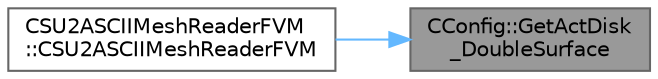 digraph "CConfig::GetActDisk_DoubleSurface"
{
 // LATEX_PDF_SIZE
  bgcolor="transparent";
  edge [fontname=Helvetica,fontsize=10,labelfontname=Helvetica,labelfontsize=10];
  node [fontname=Helvetica,fontsize=10,shape=box,height=0.2,width=0.4];
  rankdir="RL";
  Node1 [id="Node000001",label="CConfig::GetActDisk\l_DoubleSurface",height=0.2,width=0.4,color="gray40", fillcolor="grey60", style="filled", fontcolor="black",tooltip="Actuator disk defined with a double surface."];
  Node1 -> Node2 [id="edge1_Node000001_Node000002",dir="back",color="steelblue1",style="solid",tooltip=" "];
  Node2 [id="Node000002",label="CSU2ASCIIMeshReaderFVM\l::CSU2ASCIIMeshReaderFVM",height=0.2,width=0.4,color="grey40", fillcolor="white", style="filled",URL="$classCSU2ASCIIMeshReaderFVM.html#ae13b34294e5cbbd0ea86ecf80a004935",tooltip="Constructor of the CSU2ASCIIMeshReaderFVM class."];
}
